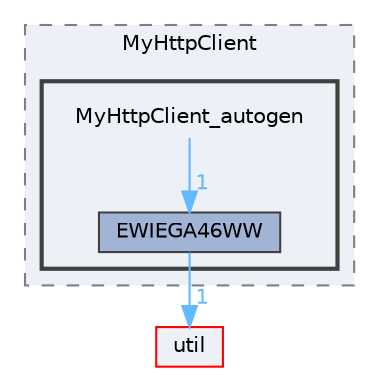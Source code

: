 digraph "MyHttpClient_autogen"
{
 // LATEX_PDF_SIZE
  bgcolor="transparent";
  edge [fontname=Helvetica,fontsize=10,labelfontname=Helvetica,labelfontsize=10];
  node [fontname=Helvetica,fontsize=10,shape=box,height=0.2,width=0.4];
  compound=true
  subgraph clusterdir_b02464d1dfea0176ef12967d06363808 {
    graph [ bgcolor="#edf0f7", pencolor="grey50", label="MyHttpClient", fontname=Helvetica,fontsize=10 style="filled,dashed", URL="dir_b02464d1dfea0176ef12967d06363808.html",tooltip=""]
  subgraph clusterdir_15f0738e5ab6c59eb7ada3ab57e65ec2 {
    graph [ bgcolor="#edf0f7", pencolor="grey25", label="", fontname=Helvetica,fontsize=10 style="filled,bold", URL="dir_15f0738e5ab6c59eb7ada3ab57e65ec2.html",tooltip=""]
    dir_15f0738e5ab6c59eb7ada3ab57e65ec2 [shape=plaintext, label="MyHttpClient_autogen"];
  dir_18c5e6b3f86544d5cfe6a6f981378671 [label="EWIEGA46WW", fillcolor="#a2b4d6", color="grey25", style="filled", URL="dir_18c5e6b3f86544d5cfe6a6f981378671.html",tooltip=""];
  }
  }
  dir_23ec12649285f9fabf3a6b7380226c28 [label="util", fillcolor="#edf0f7", color="red", style="filled", URL="dir_23ec12649285f9fabf3a6b7380226c28.html",tooltip=""];
  dir_15f0738e5ab6c59eb7ada3ab57e65ec2->dir_18c5e6b3f86544d5cfe6a6f981378671 [headlabel="1", labeldistance=1.5 headhref="dir_000246_000119.html" href="dir_000246_000119.html" color="steelblue1" fontcolor="steelblue1"];
  dir_18c5e6b3f86544d5cfe6a6f981378671->dir_23ec12649285f9fabf3a6b7380226c28 [headlabel="1", labeldistance=1.5 headhref="dir_000119_000357.html" href="dir_000119_000357.html" color="steelblue1" fontcolor="steelblue1"];
}
